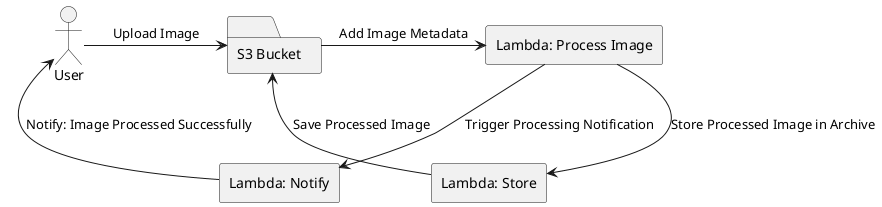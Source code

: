 @startuml Event-driven Application
actor "User" as user
folder "S3 Bucket" as s3
rectangle "Lambda: Process Image" as process_lambda
rectangle "Lambda: Notify" as notify_lambda
rectangle "Lambda: Store" as store_lambda

user -> s3: Upload Image
s3 -> process_lambda: Add Image Metadata
process_lambda --> notify_lambda: Trigger Processing Notification
notify_lambda -> user: Notify: Image Processed Successfully 
process_lambda --> store_lambda: Store Processed Image in Archive
store_lambda -> s3: Save Processed Image

@enduml

@startuml Request-driven Application
actor "User" as user
boundary "API Gateway" as gateway
rectangle "Lambda: API Endpoint" as lambda

user -> gateway: Make HTTP Request
gateway -> lambda: Forward HTTP Request
lambda .> gateway: HTTP Response
gateway .> user: HTTP Response

@enduml
